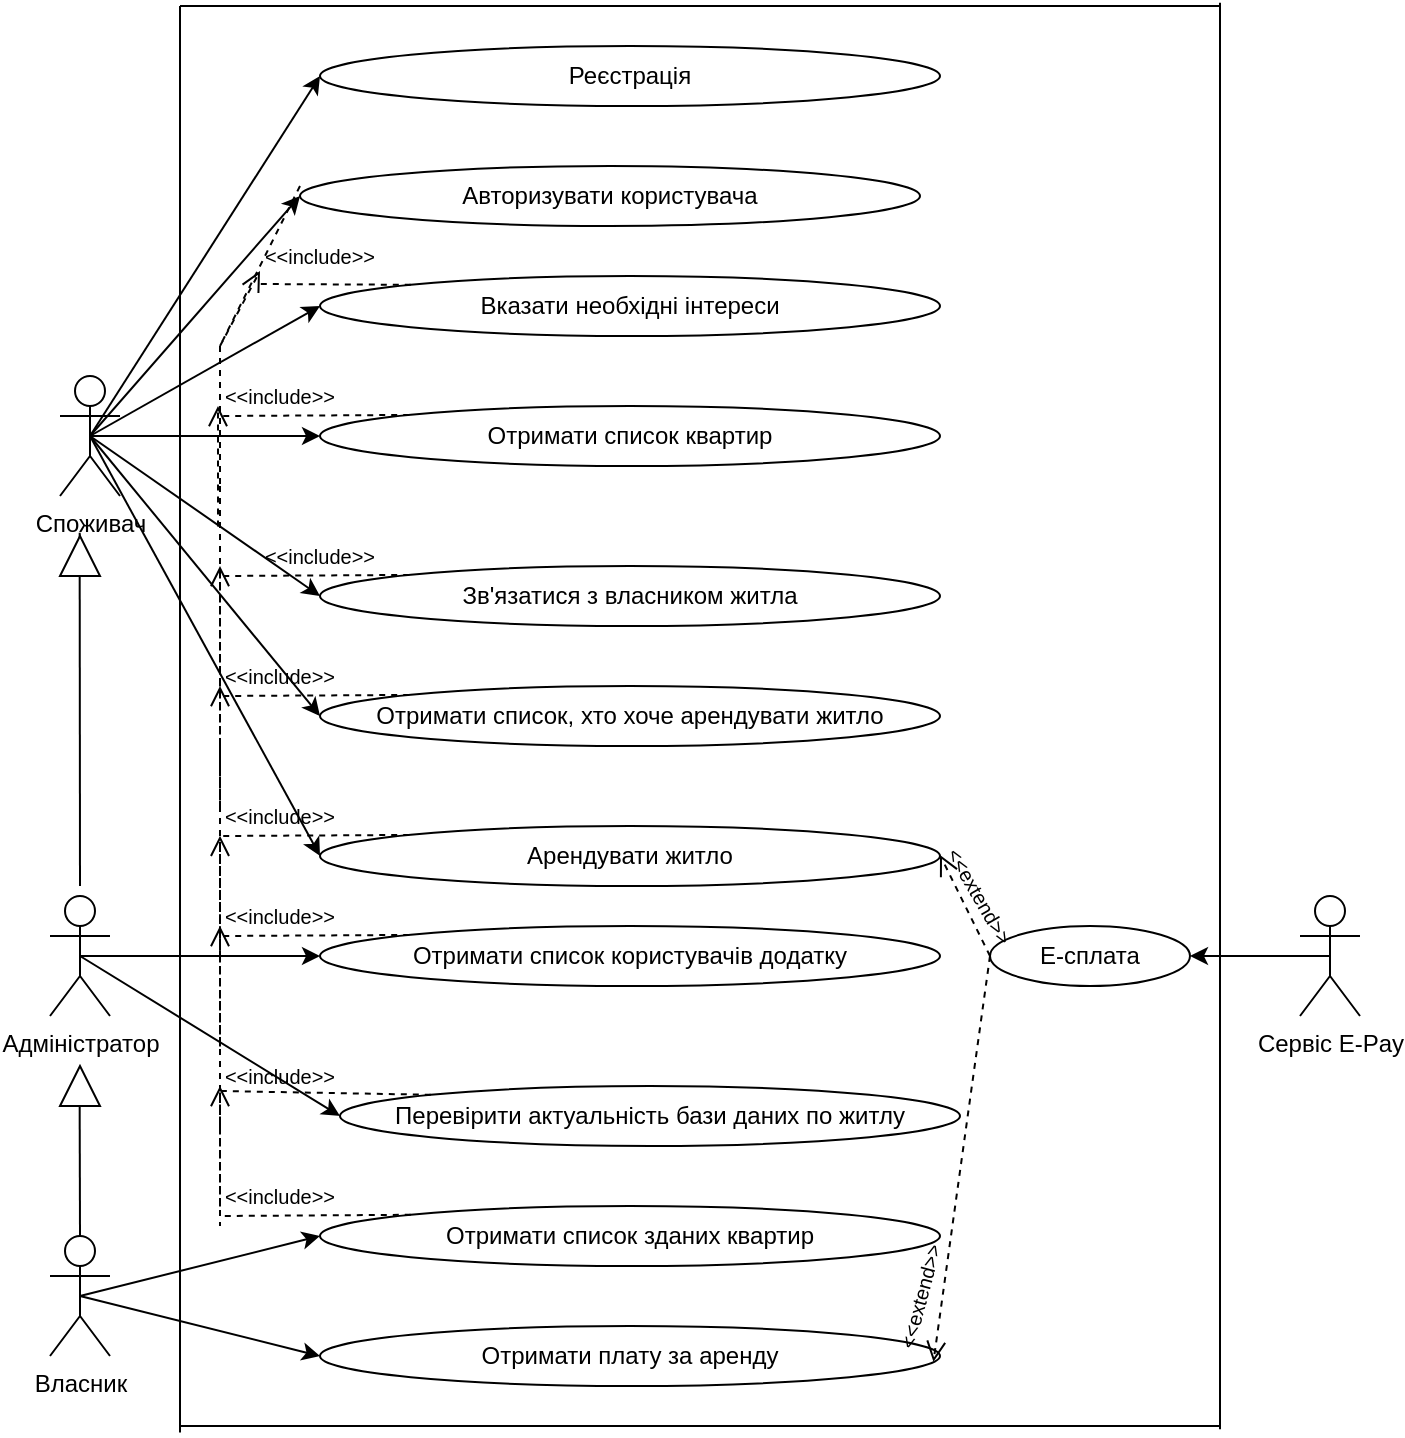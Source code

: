 <mxfile version="20.3.1" type="github"><diagram name="Page-1" id="c4acf3e9-155e-7222-9cf6-157b1a14988f"><mxGraphModel dx="1278" dy="579" grid="1" gridSize="10" guides="1" tooltips="1" connect="1" arrows="1" fold="1" page="1" pageScale="1" pageWidth="850" pageHeight="1100" background="none" math="0" shadow="0"><root><mxCell id="0"/><mxCell id="1" parent="0"/><mxCell id="CW-pGeQUT92R2qeC4vDf-24" style="rounded=0;orthogonalLoop=1;jettySize=auto;html=1;exitX=0.5;exitY=0.5;exitDx=0;exitDy=0;exitPerimeter=0;entryX=0;entryY=0.5;entryDx=0;entryDy=0;" parent="1" source="CW-pGeQUT92R2qeC4vDf-1" target="CW-pGeQUT92R2qeC4vDf-23" edge="1"><mxGeometry relative="1" as="geometry"/></mxCell><mxCell id="CW-pGeQUT92R2qeC4vDf-25" style="edgeStyle=none;rounded=0;orthogonalLoop=1;jettySize=auto;html=1;exitX=0.5;exitY=0.5;exitDx=0;exitDy=0;exitPerimeter=0;entryX=0;entryY=0.5;entryDx=0;entryDy=0;" parent="1" source="CW-pGeQUT92R2qeC4vDf-1" target="CW-pGeQUT92R2qeC4vDf-18" edge="1"><mxGeometry relative="1" as="geometry"/></mxCell><mxCell id="CW-pGeQUT92R2qeC4vDf-26" style="edgeStyle=none;rounded=0;orthogonalLoop=1;jettySize=auto;html=1;exitX=0.5;exitY=0.5;exitDx=0;exitDy=0;exitPerimeter=0;entryX=0;entryY=0.5;entryDx=0;entryDy=0;" parent="1" source="CW-pGeQUT92R2qeC4vDf-1" target="CW-pGeQUT92R2qeC4vDf-19" edge="1"><mxGeometry relative="1" as="geometry"/></mxCell><mxCell id="CW-pGeQUT92R2qeC4vDf-27" style="edgeStyle=none;rounded=0;orthogonalLoop=1;jettySize=auto;html=1;exitX=0.5;exitY=0.5;exitDx=0;exitDy=0;exitPerimeter=0;entryX=0;entryY=0.5;entryDx=0;entryDy=0;" parent="1" source="CW-pGeQUT92R2qeC4vDf-1" target="CW-pGeQUT92R2qeC4vDf-20" edge="1"><mxGeometry relative="1" as="geometry"/></mxCell><mxCell id="CW-pGeQUT92R2qeC4vDf-33" style="edgeStyle=none;rounded=0;orthogonalLoop=1;jettySize=auto;html=1;exitX=0.5;exitY=0.5;exitDx=0;exitDy=0;exitPerimeter=0;entryX=0;entryY=0.5;entryDx=0;entryDy=0;" parent="1" source="CW-pGeQUT92R2qeC4vDf-1" target="CW-pGeQUT92R2qeC4vDf-21" edge="1"><mxGeometry relative="1" as="geometry"/></mxCell><mxCell id="CW-pGeQUT92R2qeC4vDf-34" style="edgeStyle=none;rounded=0;orthogonalLoop=1;jettySize=auto;html=1;exitX=0.5;exitY=0.5;exitDx=0;exitDy=0;exitPerimeter=0;entryX=0;entryY=0.5;entryDx=0;entryDy=0;" parent="1" source="CW-pGeQUT92R2qeC4vDf-1" target="CW-pGeQUT92R2qeC4vDf-28" edge="1"><mxGeometry relative="1" as="geometry"/></mxCell><mxCell id="CW-pGeQUT92R2qeC4vDf-53" style="edgeStyle=none;rounded=0;orthogonalLoop=1;jettySize=auto;html=1;exitX=0.5;exitY=0.5;exitDx=0;exitDy=0;exitPerimeter=0;entryX=0;entryY=0.5;entryDx=0;entryDy=0;fontSize=10;" parent="1" source="CW-pGeQUT92R2qeC4vDf-1" target="CW-pGeQUT92R2qeC4vDf-52" edge="1"><mxGeometry relative="1" as="geometry"/></mxCell><mxCell id="CW-pGeQUT92R2qeC4vDf-1" value="Споживач&lt;br&gt;" style="shape=umlActor;verticalLabelPosition=bottom;verticalAlign=top;html=1;outlineConnect=0;" parent="1" vertex="1"><mxGeometry x="40" y="365" width="30" height="60" as="geometry"/></mxCell><mxCell id="CW-pGeQUT92R2qeC4vDf-35" style="edgeStyle=none;rounded=0;orthogonalLoop=1;jettySize=auto;html=1;exitX=0.5;exitY=0.5;exitDx=0;exitDy=0;exitPerimeter=0;entryX=0;entryY=0.5;entryDx=0;entryDy=0;" parent="1" source="CW-pGeQUT92R2qeC4vDf-2" target="CW-pGeQUT92R2qeC4vDf-22" edge="1"><mxGeometry relative="1" as="geometry"/></mxCell><mxCell id="CW-pGeQUT92R2qeC4vDf-36" style="edgeStyle=none;rounded=0;orthogonalLoop=1;jettySize=auto;html=1;exitX=0.5;exitY=0.5;exitDx=0;exitDy=0;exitPerimeter=0;entryX=0;entryY=0.5;entryDx=0;entryDy=0;" parent="1" source="CW-pGeQUT92R2qeC4vDf-2" target="CW-pGeQUT92R2qeC4vDf-15" edge="1"><mxGeometry relative="1" as="geometry"/></mxCell><mxCell id="CW-pGeQUT92R2qeC4vDf-2" value="Адміністратор" style="shape=umlActor;verticalLabelPosition=bottom;verticalAlign=top;html=1;outlineConnect=0;" parent="1" vertex="1"><mxGeometry x="35" y="625" width="30" height="60" as="geometry"/></mxCell><mxCell id="CW-pGeQUT92R2qeC4vDf-31" style="edgeStyle=none;rounded=0;orthogonalLoop=1;jettySize=auto;html=1;exitX=0.5;exitY=0.5;exitDx=0;exitDy=0;exitPerimeter=0;entryX=1;entryY=0.5;entryDx=0;entryDy=0;" parent="1" source="CW-pGeQUT92R2qeC4vDf-3" target="CW-pGeQUT92R2qeC4vDf-30" edge="1"><mxGeometry relative="1" as="geometry"/></mxCell><mxCell id="CW-pGeQUT92R2qeC4vDf-3" value="Сервіс E-Pay" style="shape=umlActor;verticalLabelPosition=bottom;verticalAlign=top;html=1;outlineConnect=0;" parent="1" vertex="1"><mxGeometry x="660" y="625" width="30" height="60" as="geometry"/></mxCell><mxCell id="CW-pGeQUT92R2qeC4vDf-41" style="edgeStyle=none;rounded=0;orthogonalLoop=1;jettySize=auto;html=1;exitX=0.5;exitY=0.5;exitDx=0;exitDy=0;exitPerimeter=0;entryX=0;entryY=0.5;entryDx=0;entryDy=0;" parent="1" source="CW-pGeQUT92R2qeC4vDf-5" target="CW-pGeQUT92R2qeC4vDf-17" edge="1"><mxGeometry relative="1" as="geometry"/></mxCell><mxCell id="CW-pGeQUT92R2qeC4vDf-42" style="edgeStyle=none;rounded=0;orthogonalLoop=1;jettySize=auto;html=1;exitX=0.5;exitY=0.5;exitDx=0;exitDy=0;exitPerimeter=0;entryX=0;entryY=0.5;entryDx=0;entryDy=0;" parent="1" source="CW-pGeQUT92R2qeC4vDf-5" target="CW-pGeQUT92R2qeC4vDf-29" edge="1"><mxGeometry relative="1" as="geometry"/></mxCell><mxCell id="CW-pGeQUT92R2qeC4vDf-5" value="Власник&lt;br&gt;" style="shape=umlActor;verticalLabelPosition=bottom;verticalAlign=top;html=1;outlineConnect=0;" parent="1" vertex="1"><mxGeometry x="35" y="795" width="30" height="60" as="geometry"/></mxCell><mxCell id="CW-pGeQUT92R2qeC4vDf-15" value="Перевірити актуальність бази даних по житлу" style="ellipse;whiteSpace=wrap;html=1;" parent="1" vertex="1"><mxGeometry x="180" y="720" width="310" height="30" as="geometry"/></mxCell><mxCell id="CW-pGeQUT92R2qeC4vDf-17" value="Отримати список зданих квартир" style="ellipse;whiteSpace=wrap;html=1;" parent="1" vertex="1"><mxGeometry x="170" y="780" width="310" height="30" as="geometry"/></mxCell><mxCell id="CW-pGeQUT92R2qeC4vDf-18" value="Вказати необхідні інтереси" style="ellipse;whiteSpace=wrap;html=1;" parent="1" vertex="1"><mxGeometry x="170" y="315" width="310" height="30" as="geometry"/></mxCell><mxCell id="CW-pGeQUT92R2qeC4vDf-19" value="Отримати список квартир" style="ellipse;whiteSpace=wrap;html=1;" parent="1" vertex="1"><mxGeometry x="170" y="380" width="310" height="30" as="geometry"/></mxCell><mxCell id="CW-pGeQUT92R2qeC4vDf-20" value="Зв'язатися з власником житла" style="ellipse;whiteSpace=wrap;html=1;" parent="1" vertex="1"><mxGeometry x="170" y="460" width="310" height="30" as="geometry"/></mxCell><mxCell id="CW-pGeQUT92R2qeC4vDf-21" value="Отримати список, хто хоче арендувати житло" style="ellipse;whiteSpace=wrap;html=1;" parent="1" vertex="1"><mxGeometry x="170" y="520" width="310" height="30" as="geometry"/></mxCell><mxCell id="CW-pGeQUT92R2qeC4vDf-22" value="Отримати список користувачів додатку" style="ellipse;whiteSpace=wrap;html=1;" parent="1" vertex="1"><mxGeometry x="170" y="640" width="310" height="30" as="geometry"/></mxCell><mxCell id="CW-pGeQUT92R2qeC4vDf-23" value="Реєстрація" style="ellipse;whiteSpace=wrap;html=1;" parent="1" vertex="1"><mxGeometry x="170" y="200" width="310" height="30" as="geometry"/></mxCell><mxCell id="CW-pGeQUT92R2qeC4vDf-28" value="Арендувати житло" style="ellipse;whiteSpace=wrap;html=1;" parent="1" vertex="1"><mxGeometry x="170" y="590" width="310" height="30" as="geometry"/></mxCell><mxCell id="CW-pGeQUT92R2qeC4vDf-29" value="Отримати плату за аренду" style="ellipse;whiteSpace=wrap;html=1;" parent="1" vertex="1"><mxGeometry x="170" y="840" width="310" height="30" as="geometry"/></mxCell><mxCell id="CW-pGeQUT92R2qeC4vDf-30" value="E-сплата" style="ellipse;whiteSpace=wrap;html=1;" parent="1" vertex="1"><mxGeometry x="505" y="640" width="100" height="30" as="geometry"/></mxCell><mxCell id="CW-pGeQUT92R2qeC4vDf-49" value="&lt;font style=&quot;font-size: 10px;&quot;&gt;&amp;lt;&amp;lt;extend&amp;gt;&amp;gt;&lt;/font&gt;" style="text;html=1;strokeColor=none;fillColor=none;align=center;verticalAlign=middle;whiteSpace=wrap;rounded=0;rotation=60;" parent="1" vertex="1"><mxGeometry x="470" y="610" width="60" height="30" as="geometry"/></mxCell><mxCell id="CW-pGeQUT92R2qeC4vDf-51" value="&lt;font style=&quot;font-size: 10px;&quot;&gt;&amp;lt;&amp;lt;extend&amp;gt;&amp;gt;&lt;/font&gt;" style="text;html=1;strokeColor=none;fillColor=none;align=center;verticalAlign=middle;whiteSpace=wrap;rounded=0;rotation=-75;" parent="1" vertex="1"><mxGeometry x="440" y="810" width="60" height="30" as="geometry"/></mxCell><mxCell id="CW-pGeQUT92R2qeC4vDf-52" value="Авторизувати користувача" style="ellipse;whiteSpace=wrap;html=1;" parent="1" vertex="1"><mxGeometry x="160" y="260" width="310" height="30" as="geometry"/></mxCell><mxCell id="CW-pGeQUT92R2qeC4vDf-56" value="" style="endArrow=none;dashed=1;html=1;rounded=0;fontSize=10;exitX=0;exitY=0;exitDx=0;exitDy=0;" parent="1" source="CW-pGeQUT92R2qeC4vDf-17" edge="1"><mxGeometry width="50" height="50" relative="1" as="geometry"><mxPoint x="280" y="690" as="sourcePoint"/><mxPoint x="120" y="785" as="targetPoint"/></mxGeometry></mxCell><mxCell id="CW-pGeQUT92R2qeC4vDf-57" value="" style="endArrow=none;dashed=1;html=1;rounded=0;fontSize=10;" parent="1" edge="1"><mxGeometry width="50" height="50" relative="1" as="geometry"><mxPoint x="120" y="740" as="sourcePoint"/><mxPoint x="120" y="790" as="targetPoint"/></mxGeometry></mxCell><mxCell id="CW-pGeQUT92R2qeC4vDf-58" value="" style="endArrow=none;dashed=1;html=1;rounded=0;fontSize=10;exitX=0;exitY=0;exitDx=0;exitDy=0;" parent="1" source="CW-pGeQUT92R2qeC4vDf-15" edge="1"><mxGeometry width="50" height="50" relative="1" as="geometry"><mxPoint x="214.609" y="721.97" as="sourcePoint"/><mxPoint x="120" y="722.5" as="targetPoint"/></mxGeometry></mxCell><mxCell id="CW-pGeQUT92R2qeC4vDf-59" value="" style="endArrow=none;dashed=1;html=1;rounded=0;fontSize=10;" parent="1" edge="1"><mxGeometry width="50" height="50" relative="1" as="geometry"><mxPoint x="120" y="677.5" as="sourcePoint"/><mxPoint x="120" y="740" as="targetPoint"/></mxGeometry></mxCell><mxCell id="CW-pGeQUT92R2qeC4vDf-60" value="" style="endArrow=none;dashed=1;html=1;rounded=0;fontSize=10;exitX=0;exitY=0;exitDx=0;exitDy=0;" parent="1" edge="1"><mxGeometry width="50" height="50" relative="1" as="geometry"><mxPoint x="214.609" y="644.47" as="sourcePoint"/><mxPoint x="120" y="645" as="targetPoint"/></mxGeometry></mxCell><mxCell id="CW-pGeQUT92R2qeC4vDf-61" value="" style="endArrow=none;dashed=1;html=1;rounded=0;fontSize=10;" parent="1" edge="1"><mxGeometry width="50" height="50" relative="1" as="geometry"><mxPoint x="120" y="600.0" as="sourcePoint"/><mxPoint x="120" y="680" as="targetPoint"/></mxGeometry></mxCell><mxCell id="CW-pGeQUT92R2qeC4vDf-62" value="" style="endArrow=none;dashed=1;html=1;rounded=0;fontSize=10;exitX=0;exitY=0;exitDx=0;exitDy=0;" parent="1" edge="1"><mxGeometry width="50" height="50" relative="1" as="geometry"><mxPoint x="214.609" y="594.47" as="sourcePoint"/><mxPoint x="120" y="595" as="targetPoint"/></mxGeometry></mxCell><mxCell id="CW-pGeQUT92R2qeC4vDf-63" value="" style="endArrow=none;dashed=1;html=1;rounded=0;fontSize=10;" parent="1" edge="1"><mxGeometry width="50" height="50" relative="1" as="geometry"><mxPoint x="120" y="550" as="sourcePoint"/><mxPoint x="120" y="630" as="targetPoint"/></mxGeometry></mxCell><mxCell id="CW-pGeQUT92R2qeC4vDf-64" value="" style="endArrow=none;dashed=1;html=1;rounded=0;fontSize=10;exitX=0;exitY=0;exitDx=0;exitDy=0;" parent="1" edge="1"><mxGeometry width="50" height="50" relative="1" as="geometry"><mxPoint x="214.609" y="524.47" as="sourcePoint"/><mxPoint x="120" y="525" as="targetPoint"/></mxGeometry></mxCell><mxCell id="CW-pGeQUT92R2qeC4vDf-65" value="" style="endArrow=none;dashed=1;html=1;rounded=0;fontSize=10;" parent="1" edge="1"><mxGeometry width="50" height="50" relative="1" as="geometry"><mxPoint x="120" y="480" as="sourcePoint"/><mxPoint x="120" y="560" as="targetPoint"/></mxGeometry></mxCell><mxCell id="CW-pGeQUT92R2qeC4vDf-66" value="" style="endArrow=none;dashed=1;html=1;rounded=0;fontSize=10;exitX=0;exitY=0;exitDx=0;exitDy=0;" parent="1" edge="1"><mxGeometry width="50" height="50" relative="1" as="geometry"><mxPoint x="214.609" y="464.47" as="sourcePoint"/><mxPoint x="120" y="465" as="targetPoint"/></mxGeometry></mxCell><mxCell id="CW-pGeQUT92R2qeC4vDf-67" value="" style="endArrow=none;dashed=1;html=1;rounded=0;fontSize=10;" parent="1" edge="1"><mxGeometry width="50" height="50" relative="1" as="geometry"><mxPoint x="120" y="420" as="sourcePoint"/><mxPoint x="120" y="500" as="targetPoint"/></mxGeometry></mxCell><mxCell id="CW-pGeQUT92R2qeC4vDf-68" value="" style="endArrow=none;dashed=1;html=1;rounded=0;fontSize=10;exitX=0;exitY=0;exitDx=0;exitDy=0;" parent="1" edge="1"><mxGeometry width="50" height="50" relative="1" as="geometry"><mxPoint x="214.609" y="384.47" as="sourcePoint"/><mxPoint x="120" y="385" as="targetPoint"/></mxGeometry></mxCell><mxCell id="CW-pGeQUT92R2qeC4vDf-69" value="" style="endArrow=none;dashed=1;html=1;rounded=0;fontSize=10;" parent="1" edge="1"><mxGeometry width="50" height="50" relative="1" as="geometry"><mxPoint x="120" y="350" as="sourcePoint"/><mxPoint x="120" y="420" as="targetPoint"/></mxGeometry></mxCell><mxCell id="CW-pGeQUT92R2qeC4vDf-70" value="" style="endArrow=none;dashed=1;html=1;rounded=0;fontSize=10;exitX=0;exitY=0;exitDx=0;exitDy=0;" parent="1" source="CW-pGeQUT92R2qeC4vDf-18" edge="1"><mxGeometry width="50" height="50" relative="1" as="geometry"><mxPoint x="214.609" y="314.47" as="sourcePoint"/><mxPoint x="140" y="319" as="targetPoint"/></mxGeometry></mxCell><mxCell id="CW-pGeQUT92R2qeC4vDf-71" value="" style="endArrow=none;dashed=1;html=1;rounded=0;fontSize=10;exitX=0;exitY=0.333;exitDx=0;exitDy=0;exitPerimeter=0;" parent="1" source="CW-pGeQUT92R2qeC4vDf-52" edge="1"><mxGeometry width="50" height="50" relative="1" as="geometry"><mxPoint x="120" y="270" as="sourcePoint"/><mxPoint x="120" y="350" as="targetPoint"/></mxGeometry></mxCell><mxCell id="CW-pGeQUT92R2qeC4vDf-74" value="&amp;lt;&amp;lt;include&amp;gt;&amp;gt;" style="text;html=1;strokeColor=none;fillColor=none;align=center;verticalAlign=middle;whiteSpace=wrap;rounded=0;fontSize=10;" parent="1" vertex="1"><mxGeometry x="140" y="290" width="60" height="30" as="geometry"/></mxCell><mxCell id="CW-pGeQUT92R2qeC4vDf-75" value="&amp;lt;&amp;lt;include&amp;gt;&amp;gt;" style="text;html=1;strokeColor=none;fillColor=none;align=center;verticalAlign=middle;whiteSpace=wrap;rounded=0;fontSize=10;" parent="1" vertex="1"><mxGeometry x="120" y="360" width="60" height="30" as="geometry"/></mxCell><mxCell id="CW-pGeQUT92R2qeC4vDf-76" value="&amp;lt;&amp;lt;include&amp;gt;&amp;gt;" style="text;html=1;strokeColor=none;fillColor=none;align=center;verticalAlign=middle;whiteSpace=wrap;rounded=0;fontSize=10;" parent="1" vertex="1"><mxGeometry x="140" y="440" width="60" height="30" as="geometry"/></mxCell><mxCell id="CW-pGeQUT92R2qeC4vDf-77" value="&amp;lt;&amp;lt;include&amp;gt;&amp;gt;" style="text;html=1;strokeColor=none;fillColor=none;align=center;verticalAlign=middle;whiteSpace=wrap;rounded=0;fontSize=10;" parent="1" vertex="1"><mxGeometry x="120" y="500" width="60" height="30" as="geometry"/></mxCell><mxCell id="CW-pGeQUT92R2qeC4vDf-78" value="&amp;lt;&amp;lt;include&amp;gt;&amp;gt;" style="text;html=1;strokeColor=none;fillColor=none;align=center;verticalAlign=middle;whiteSpace=wrap;rounded=0;fontSize=10;" parent="1" vertex="1"><mxGeometry x="120" y="570" width="60" height="30" as="geometry"/></mxCell><mxCell id="CW-pGeQUT92R2qeC4vDf-79" value="&amp;lt;&amp;lt;include&amp;gt;&amp;gt;" style="text;html=1;strokeColor=none;fillColor=none;align=center;verticalAlign=middle;whiteSpace=wrap;rounded=0;fontSize=10;" parent="1" vertex="1"><mxGeometry x="120" y="620" width="60" height="30" as="geometry"/></mxCell><mxCell id="CW-pGeQUT92R2qeC4vDf-80" value="&amp;lt;&amp;lt;include&amp;gt;&amp;gt;" style="text;html=1;strokeColor=none;fillColor=none;align=center;verticalAlign=middle;whiteSpace=wrap;rounded=0;fontSize=10;" parent="1" vertex="1"><mxGeometry x="120" y="700" width="60" height="30" as="geometry"/></mxCell><mxCell id="CW-pGeQUT92R2qeC4vDf-81" value="&amp;lt;&amp;lt;include&amp;gt;&amp;gt;" style="text;html=1;strokeColor=none;fillColor=none;align=center;verticalAlign=middle;whiteSpace=wrap;rounded=0;fontSize=10;" parent="1" vertex="1"><mxGeometry x="120" y="760" width="60" height="30" as="geometry"/></mxCell><mxCell id="UFzleGfHvpjwrz-CZu1l-3" value="" style="endArrow=none;html=1;rounded=0;" parent="1" edge="1"><mxGeometry width="50" height="50" relative="1" as="geometry"><mxPoint x="100" y="180" as="sourcePoint"/><mxPoint x="620" y="180" as="targetPoint"/></mxGeometry></mxCell><mxCell id="UFzleGfHvpjwrz-CZu1l-4" value="" style="endArrow=none;html=1;rounded=0;" parent="1" edge="1"><mxGeometry width="50" height="50" relative="1" as="geometry"><mxPoint x="100" y="890" as="sourcePoint"/><mxPoint x="620" y="890" as="targetPoint"/></mxGeometry></mxCell><mxCell id="UFzleGfHvpjwrz-CZu1l-5" value="" style="endArrow=none;html=1;rounded=0;" parent="1" edge="1"><mxGeometry width="50" height="50" relative="1" as="geometry"><mxPoint x="100" y="893.2" as="sourcePoint"/><mxPoint x="100" y="180" as="targetPoint"/></mxGeometry></mxCell><mxCell id="UFzleGfHvpjwrz-CZu1l-6" value="" style="endArrow=none;html=1;rounded=0;" parent="1" edge="1"><mxGeometry width="50" height="50" relative="1" as="geometry"><mxPoint x="620" y="891.6" as="sourcePoint"/><mxPoint x="620" y="178.4" as="targetPoint"/></mxGeometry></mxCell><mxCell id="UFzleGfHvpjwrz-CZu1l-10" value="" style="html=1;verticalAlign=bottom;endArrow=open;dashed=1;endSize=8;rounded=0;exitX=0;exitY=0.5;exitDx=0;exitDy=0;" parent="1" source="CW-pGeQUT92R2qeC4vDf-30" edge="1"><mxGeometry x="-0.75" y="-40" relative="1" as="geometry"><mxPoint x="560" y="604.5" as="sourcePoint"/><mxPoint x="480" y="604.5" as="targetPoint"/><mxPoint as="offset"/></mxGeometry></mxCell><mxCell id="UFzleGfHvpjwrz-CZu1l-11" value="" style="html=1;verticalAlign=bottom;endArrow=open;dashed=1;endSize=8;rounded=0;exitX=0;exitY=0.5;exitDx=0;exitDy=0;entryX=0;entryY=1;entryDx=0;entryDy=0;" parent="1" source="CW-pGeQUT92R2qeC4vDf-30" target="CW-pGeQUT92R2qeC4vDf-51" edge="1"><mxGeometry x="-0.75" y="-40" relative="1" as="geometry"><mxPoint x="555" y="760" as="sourcePoint"/><mxPoint x="530" y="709.5" as="targetPoint"/><mxPoint as="offset"/></mxGeometry></mxCell><mxCell id="UFzleGfHvpjwrz-CZu1l-12" value="" style="html=1;verticalAlign=bottom;endArrow=open;dashed=1;endSize=8;rounded=0;exitX=0;exitY=0.5;exitDx=0;exitDy=0;" parent="1" edge="1"><mxGeometry x="-0.75" y="-40" relative="1" as="geometry"><mxPoint x="120" y="780.25" as="sourcePoint"/><mxPoint x="120" y="720" as="targetPoint"/><mxPoint as="offset"/></mxGeometry></mxCell><mxCell id="UFzleGfHvpjwrz-CZu1l-13" value="" style="html=1;verticalAlign=bottom;endArrow=open;dashed=1;endSize=8;rounded=0;exitX=0;exitY=0.5;exitDx=0;exitDy=0;" parent="1" edge="1"><mxGeometry x="-0.75" y="-40" relative="1" as="geometry"><mxPoint x="120" y="700.25" as="sourcePoint"/><mxPoint x="120" y="640" as="targetPoint"/><mxPoint as="offset"/></mxGeometry></mxCell><mxCell id="UFzleGfHvpjwrz-CZu1l-14" value="" style="html=1;verticalAlign=bottom;endArrow=open;dashed=1;endSize=8;rounded=0;exitX=0;exitY=0.5;exitDx=0;exitDy=0;" parent="1" edge="1"><mxGeometry x="-0.75" y="-40" relative="1" as="geometry"><mxPoint x="120" y="655.13" as="sourcePoint"/><mxPoint x="120" y="594.88" as="targetPoint"/><mxPoint as="offset"/></mxGeometry></mxCell><mxCell id="UFzleGfHvpjwrz-CZu1l-15" value="" style="html=1;verticalAlign=bottom;endArrow=open;dashed=1;endSize=8;rounded=0;exitX=0;exitY=0.5;exitDx=0;exitDy=0;" parent="1" edge="1"><mxGeometry x="-0.75" y="-40" relative="1" as="geometry"><mxPoint x="120" y="580.25" as="sourcePoint"/><mxPoint x="120" y="520" as="targetPoint"/><mxPoint as="offset"/></mxGeometry></mxCell><mxCell id="UFzleGfHvpjwrz-CZu1l-16" value="" style="html=1;verticalAlign=bottom;endArrow=open;dashed=1;endSize=8;rounded=0;exitX=0;exitY=0.5;exitDx=0;exitDy=0;" parent="1" edge="1"><mxGeometry x="-0.75" y="-40" relative="1" as="geometry"><mxPoint x="120" y="520.25" as="sourcePoint"/><mxPoint x="120" y="460" as="targetPoint"/><mxPoint as="offset"/></mxGeometry></mxCell><mxCell id="UFzleGfHvpjwrz-CZu1l-17" value="" style="html=1;verticalAlign=bottom;endArrow=open;dashed=1;endSize=8;rounded=0;exitX=0;exitY=0.5;exitDx=0;exitDy=0;" parent="1" edge="1"><mxGeometry x="-0.75" y="-40" relative="1" as="geometry"><mxPoint x="119" y="440.25" as="sourcePoint"/><mxPoint x="119" y="380" as="targetPoint"/><mxPoint as="offset"/></mxGeometry></mxCell><mxCell id="UFzleGfHvpjwrz-CZu1l-18" value="" style="html=1;verticalAlign=bottom;endArrow=open;dashed=1;endSize=8;rounded=0;entryX=0;entryY=0.75;entryDx=0;entryDy=0;" parent="1" target="CW-pGeQUT92R2qeC4vDf-74" edge="1"><mxGeometry x="-0.75" y="-40" relative="1" as="geometry"><mxPoint x="120" y="350" as="sourcePoint"/><mxPoint x="140" y="320" as="targetPoint"/><mxPoint as="offset"/></mxGeometry></mxCell><mxCell id="UFzleGfHvpjwrz-CZu1l-25" value="" style="group" parent="1" connectable="0" vertex="1"><mxGeometry x="40" y="355" width="20" height="265" as="geometry"/></mxCell><mxCell id="UFzleGfHvpjwrz-CZu1l-19" value="" style="endArrow=none;html=1;rounded=0;" parent="UFzleGfHvpjwrz-CZu1l-25" edge="1"><mxGeometry width="50" height="50" relative="1" as="geometry"><mxPoint x="10" y="265" as="sourcePoint"/><mxPoint x="9.83" y="88.333" as="targetPoint"/></mxGeometry></mxCell><mxCell id="UFzleGfHvpjwrz-CZu1l-20" value="" style="triangle;whiteSpace=wrap;html=1;rotation=-90;" parent="1" vertex="1"><mxGeometry x="40" y="445" width="20" height="20" as="geometry"/></mxCell><mxCell id="UFzleGfHvpjwrz-CZu1l-27" value="" style="endArrow=none;html=1;rounded=0;exitX=0.5;exitY=0;exitDx=0;exitDy=0;exitPerimeter=0;" parent="1" source="CW-pGeQUT92R2qeC4vDf-5" edge="1"><mxGeometry width="50" height="50" relative="1" as="geometry"><mxPoint x="50" y="770" as="sourcePoint"/><mxPoint x="49.83" y="730" as="targetPoint"/></mxGeometry></mxCell><mxCell id="UFzleGfHvpjwrz-CZu1l-28" value="" style="triangle;whiteSpace=wrap;html=1;rotation=-90;" parent="1" vertex="1"><mxGeometry x="40" y="710" width="20" height="20" as="geometry"/></mxCell></root></mxGraphModel></diagram></mxfile>